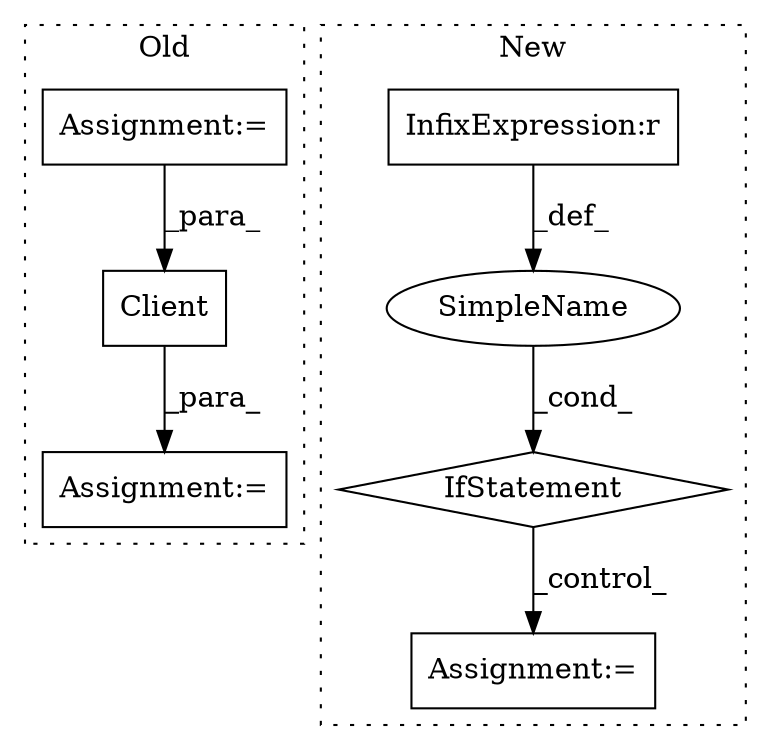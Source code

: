 digraph G {
subgraph cluster0 {
1 [label="Client" a="32" s="2550,2584" l="7,1" shape="box"];
3 [label="Assignment:=" a="7" s="2609" l="1" shape="box"];
4 [label="Assignment:=" a="7" s="2481" l="1" shape="box"];
label = "Old";
style="dotted";
}
subgraph cluster1 {
2 [label="IfStatement" a="25" s="733,759" l="4,2" shape="diamond"];
5 [label="SimpleName" a="42" s="" l="" shape="ellipse"];
6 [label="Assignment:=" a="7" s="803" l="1" shape="box"];
7 [label="InfixExpression:r" a="27" s="751" l="4" shape="box"];
label = "New";
style="dotted";
}
1 -> 3 [label="_para_"];
2 -> 6 [label="_control_"];
4 -> 1 [label="_para_"];
5 -> 2 [label="_cond_"];
7 -> 5 [label="_def_"];
}